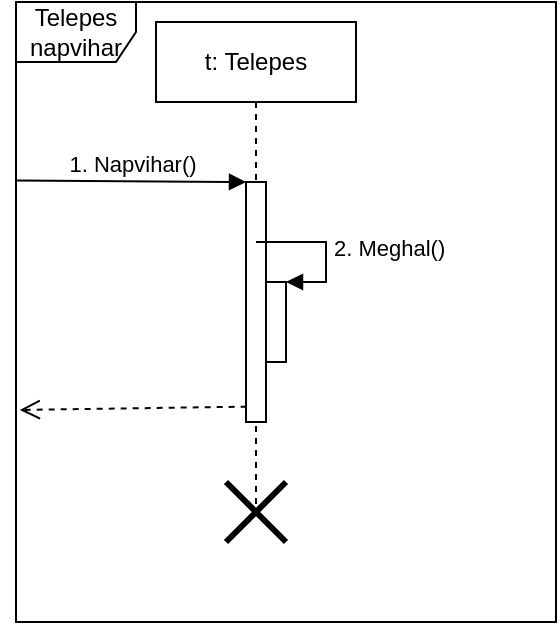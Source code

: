 <mxfile version="14.4.3" type="github">
  <diagram id="uzViwOyGUtEhU4CUfSxx" name="Page-1">
    <mxGraphModel dx="782" dy="507" grid="1" gridSize="10" guides="1" tooltips="1" connect="1" arrows="1" fold="1" page="1" pageScale="1" pageWidth="827" pageHeight="1169" math="0" shadow="0">
      <root>
        <mxCell id="0" />
        <mxCell id="1" parent="0" />
        <mxCell id="UfvIxouragVUdYBHpdjv-1" value="Telepes napvihar" style="shape=umlFrame;whiteSpace=wrap;html=1;" vertex="1" parent="1">
          <mxGeometry x="80" y="10" width="270" height="310" as="geometry" />
        </mxCell>
        <mxCell id="BciS2KbI5CgX0F9-49an-1" value="t: Telepes" style="shape=umlLifeline;perimeter=lifelinePerimeter;whiteSpace=wrap;html=1;container=1;collapsible=0;recursiveResize=0;outlineConnect=0;" parent="1" vertex="1">
          <mxGeometry x="150" y="20" width="100" height="250" as="geometry" />
        </mxCell>
        <mxCell id="BciS2KbI5CgX0F9-49an-2" value="" style="html=1;points=[];perimeter=orthogonalPerimeter;" parent="BciS2KbI5CgX0F9-49an-1" vertex="1">
          <mxGeometry x="45" y="80" width="10" height="120" as="geometry" />
        </mxCell>
        <mxCell id="BciS2KbI5CgX0F9-49an-5" value="" style="html=1;points=[];perimeter=orthogonalPerimeter;" parent="BciS2KbI5CgX0F9-49an-1" vertex="1">
          <mxGeometry x="55" y="130" width="10" height="40" as="geometry" />
        </mxCell>
        <mxCell id="BciS2KbI5CgX0F9-49an-6" value="2. Meghal()" style="edgeStyle=orthogonalEdgeStyle;html=1;align=left;spacingLeft=2;endArrow=block;rounded=0;entryX=1;entryY=0;" parent="BciS2KbI5CgX0F9-49an-1" target="BciS2KbI5CgX0F9-49an-5" edge="1">
          <mxGeometry relative="1" as="geometry">
            <mxPoint x="50" y="110" as="sourcePoint" />
            <Array as="points">
              <mxPoint x="85" y="110" />
              <mxPoint x="85" y="130" />
            </Array>
          </mxGeometry>
        </mxCell>
        <mxCell id="BciS2KbI5CgX0F9-49an-7" value="" style="shape=umlDestroy;whiteSpace=wrap;html=1;strokeWidth=3;" parent="BciS2KbI5CgX0F9-49an-1" vertex="1">
          <mxGeometry x="35" y="230" width="30" height="30" as="geometry" />
        </mxCell>
        <mxCell id="BciS2KbI5CgX0F9-49an-3" value="1. Napvihar()" style="html=1;verticalAlign=bottom;endArrow=block;entryX=0;entryY=0;exitX=0.002;exitY=0.288;exitDx=0;exitDy=0;exitPerimeter=0;" parent="1" target="BciS2KbI5CgX0F9-49an-2" edge="1" source="UfvIxouragVUdYBHpdjv-1">
          <mxGeometry relative="1" as="geometry">
            <mxPoint x="125" y="100" as="sourcePoint" />
          </mxGeometry>
        </mxCell>
        <mxCell id="BciS2KbI5CgX0F9-49an-4" value="" style="html=1;verticalAlign=bottom;endArrow=open;dashed=1;endSize=8;exitX=0.033;exitY=0.936;exitDx=0;exitDy=0;exitPerimeter=0;entryX=0.007;entryY=0.658;entryDx=0;entryDy=0;entryPerimeter=0;" parent="1" source="BciS2KbI5CgX0F9-49an-2" edge="1" target="UfvIxouragVUdYBHpdjv-1">
          <mxGeometry x="1" y="48" relative="1" as="geometry">
            <mxPoint x="125" y="212" as="targetPoint" />
            <mxPoint x="-5" as="offset" />
          </mxGeometry>
        </mxCell>
      </root>
    </mxGraphModel>
  </diagram>
</mxfile>
